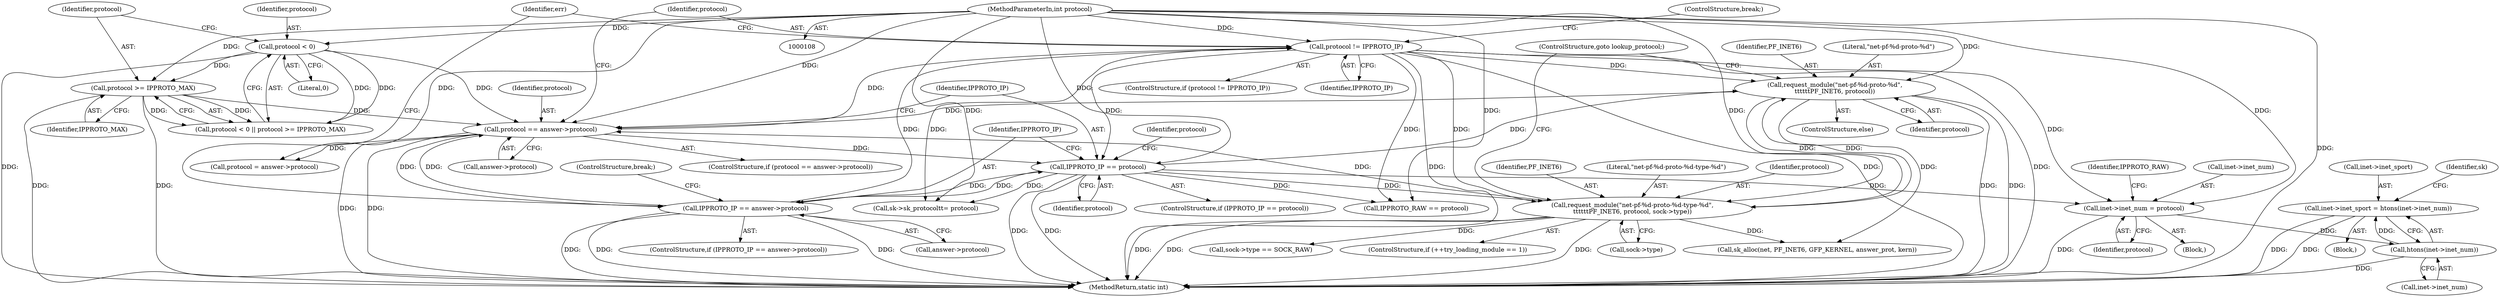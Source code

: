 digraph "0_linux_79462ad02e861803b3840cc782248c7359451cd9_2@pointer" {
"1000447" [label="(Call,inet->inet_sport = htons(inet->inet_num))"];
"1000451" [label="(Call,htons(inet->inet_num))"];
"1000306" [label="(Call,inet->inet_num = protocol)"];
"1000154" [label="(Call,protocol != IPPROTO_IP)"];
"1000147" [label="(Call,protocol == answer->protocol)"];
"1000204" [label="(Call,request_module(\"net-pf-%d-proto-%d\",\n\t\t\t\t\t\tPF_INET6, protocol))"];
"1000196" [label="(Call,request_module(\"net-pf-%d-proto-%d-type-%d\",\n\t\t\t\t\t\tPF_INET6, protocol, sock->type))"];
"1000161" [label="(Call,IPPROTO_IP == protocol)"];
"1000172" [label="(Call,IPPROTO_IP == answer->protocol)"];
"1000111" [label="(MethodParameterIn,int protocol)"];
"1000127" [label="(Call,protocol < 0)"];
"1000130" [label="(Call,protocol >= IPPROTO_MAX)"];
"1000157" [label="(ControlStructure,break;)"];
"1000154" [label="(Call,protocol != IPPROTO_IP)"];
"1000162" [label="(Identifier,IPPROTO_IP)"];
"1000452" [label="(Call,inet->inet_num)"];
"1000200" [label="(Call,sock->type)"];
"1000153" [label="(ControlStructure,if (protocol != IPPROTO_IP))"];
"1000330" [label="(Call,sk->sk_protocol\t\t= protocol)"];
"1000156" [label="(Identifier,IPPROTO_IP)"];
"1000163" [label="(Identifier,protocol)"];
"1000155" [label="(Identifier,protocol)"];
"1000173" [label="(Identifier,IPPROTO_IP)"];
"1000261" [label="(Call,sk_alloc(net, PF_INET6, GFP_KERNEL, answer_prot, kern))"];
"1000203" [label="(ControlStructure,else)"];
"1000161" [label="(Call,IPPROTO_IP == protocol)"];
"1000312" [label="(Call,IPPROTO_RAW == protocol)"];
"1000129" [label="(Literal,0)"];
"1000456" [label="(Identifier,sk)"];
"1000447" [label="(Call,inet->inet_sport = htons(inet->inet_num))"];
"1000177" [label="(ControlStructure,break;)"];
"1000206" [label="(Identifier,PF_INET6)"];
"1000147" [label="(Call,protocol == answer->protocol)"];
"1000111" [label="(MethodParameterIn,int protocol)"];
"1000160" [label="(ControlStructure,if (IPPROTO_IP == protocol))"];
"1000174" [label="(Call,answer->protocol)"];
"1000310" [label="(Identifier,protocol)"];
"1000165" [label="(Call,protocol = answer->protocol)"];
"1000131" [label="(Identifier,protocol)"];
"1000198" [label="(Identifier,PF_INET6)"];
"1000197" [label="(Literal,\"net-pf-%d-proto-%d-type-%d\")"];
"1000313" [label="(Identifier,IPPROTO_RAW)"];
"1000149" [label="(Call,answer->protocol)"];
"1000305" [label="(Block,)"];
"1000448" [label="(Call,inet->inet_sport)"];
"1000128" [label="(Identifier,protocol)"];
"1000207" [label="(Identifier,protocol)"];
"1000126" [label="(Call,protocol < 0 || protocol >= IPPROTO_MAX)"];
"1000196" [label="(Call,request_module(\"net-pf-%d-proto-%d-type-%d\",\n\t\t\t\t\t\tPF_INET6, protocol, sock->type))"];
"1000199" [label="(Identifier,protocol)"];
"1000132" [label="(Identifier,IPPROTO_MAX)"];
"1000306" [label="(Call,inet->inet_num = protocol)"];
"1000204" [label="(Call,request_module(\"net-pf-%d-proto-%d\",\n\t\t\t\t\t\tPF_INET6, protocol))"];
"1000127" [label="(Call,protocol < 0)"];
"1000307" [label="(Call,inet->inet_num)"];
"1000217" [label="(Call,sock->type == SOCK_RAW)"];
"1000148" [label="(Identifier,protocol)"];
"1000191" [label="(ControlStructure,if (++try_loading_module == 1))"];
"1000146" [label="(ControlStructure,if (protocol == answer->protocol))"];
"1000171" [label="(ControlStructure,if (IPPROTO_IP == answer->protocol))"];
"1000130" [label="(Call,protocol >= IPPROTO_MAX)"];
"1000166" [label="(Identifier,protocol)"];
"1000451" [label="(Call,htons(inet->inet_num))"];
"1000208" [label="(ControlStructure,goto lookup_protocol;)"];
"1000179" [label="(Identifier,err)"];
"1000205" [label="(Literal,\"net-pf-%d-proto-%d\")"];
"1000172" [label="(Call,IPPROTO_IP == answer->protocol)"];
"1000446" [label="(Block,)"];
"1000480" [label="(MethodReturn,static int)"];
"1000447" -> "1000446"  [label="AST: "];
"1000447" -> "1000451"  [label="CFG: "];
"1000448" -> "1000447"  [label="AST: "];
"1000451" -> "1000447"  [label="AST: "];
"1000456" -> "1000447"  [label="CFG: "];
"1000447" -> "1000480"  [label="DDG: "];
"1000447" -> "1000480"  [label="DDG: "];
"1000451" -> "1000447"  [label="DDG: "];
"1000451" -> "1000452"  [label="CFG: "];
"1000452" -> "1000451"  [label="AST: "];
"1000451" -> "1000480"  [label="DDG: "];
"1000306" -> "1000451"  [label="DDG: "];
"1000306" -> "1000305"  [label="AST: "];
"1000306" -> "1000310"  [label="CFG: "];
"1000307" -> "1000306"  [label="AST: "];
"1000310" -> "1000306"  [label="AST: "];
"1000313" -> "1000306"  [label="CFG: "];
"1000306" -> "1000480"  [label="DDG: "];
"1000154" -> "1000306"  [label="DDG: "];
"1000161" -> "1000306"  [label="DDG: "];
"1000111" -> "1000306"  [label="DDG: "];
"1000154" -> "1000153"  [label="AST: "];
"1000154" -> "1000156"  [label="CFG: "];
"1000155" -> "1000154"  [label="AST: "];
"1000156" -> "1000154"  [label="AST: "];
"1000157" -> "1000154"  [label="CFG: "];
"1000179" -> "1000154"  [label="CFG: "];
"1000154" -> "1000480"  [label="DDG: "];
"1000154" -> "1000480"  [label="DDG: "];
"1000154" -> "1000480"  [label="DDG: "];
"1000147" -> "1000154"  [label="DDG: "];
"1000111" -> "1000154"  [label="DDG: "];
"1000172" -> "1000154"  [label="DDG: "];
"1000154" -> "1000161"  [label="DDG: "];
"1000154" -> "1000196"  [label="DDG: "];
"1000154" -> "1000204"  [label="DDG: "];
"1000154" -> "1000312"  [label="DDG: "];
"1000154" -> "1000330"  [label="DDG: "];
"1000147" -> "1000146"  [label="AST: "];
"1000147" -> "1000149"  [label="CFG: "];
"1000148" -> "1000147"  [label="AST: "];
"1000149" -> "1000147"  [label="AST: "];
"1000155" -> "1000147"  [label="CFG: "];
"1000162" -> "1000147"  [label="CFG: "];
"1000147" -> "1000480"  [label="DDG: "];
"1000147" -> "1000480"  [label="DDG: "];
"1000204" -> "1000147"  [label="DDG: "];
"1000196" -> "1000147"  [label="DDG: "];
"1000127" -> "1000147"  [label="DDG: "];
"1000130" -> "1000147"  [label="DDG: "];
"1000111" -> "1000147"  [label="DDG: "];
"1000172" -> "1000147"  [label="DDG: "];
"1000147" -> "1000161"  [label="DDG: "];
"1000147" -> "1000165"  [label="DDG: "];
"1000147" -> "1000172"  [label="DDG: "];
"1000204" -> "1000203"  [label="AST: "];
"1000204" -> "1000207"  [label="CFG: "];
"1000205" -> "1000204"  [label="AST: "];
"1000206" -> "1000204"  [label="AST: "];
"1000207" -> "1000204"  [label="AST: "];
"1000208" -> "1000204"  [label="CFG: "];
"1000204" -> "1000480"  [label="DDG: "];
"1000204" -> "1000480"  [label="DDG: "];
"1000204" -> "1000196"  [label="DDG: "];
"1000196" -> "1000204"  [label="DDG: "];
"1000161" -> "1000204"  [label="DDG: "];
"1000111" -> "1000204"  [label="DDG: "];
"1000204" -> "1000261"  [label="DDG: "];
"1000196" -> "1000191"  [label="AST: "];
"1000196" -> "1000200"  [label="CFG: "];
"1000197" -> "1000196"  [label="AST: "];
"1000198" -> "1000196"  [label="AST: "];
"1000199" -> "1000196"  [label="AST: "];
"1000200" -> "1000196"  [label="AST: "];
"1000208" -> "1000196"  [label="CFG: "];
"1000196" -> "1000480"  [label="DDG: "];
"1000196" -> "1000480"  [label="DDG: "];
"1000196" -> "1000480"  [label="DDG: "];
"1000161" -> "1000196"  [label="DDG: "];
"1000111" -> "1000196"  [label="DDG: "];
"1000196" -> "1000217"  [label="DDG: "];
"1000196" -> "1000261"  [label="DDG: "];
"1000161" -> "1000160"  [label="AST: "];
"1000161" -> "1000163"  [label="CFG: "];
"1000162" -> "1000161"  [label="AST: "];
"1000163" -> "1000161"  [label="AST: "];
"1000166" -> "1000161"  [label="CFG: "];
"1000173" -> "1000161"  [label="CFG: "];
"1000161" -> "1000480"  [label="DDG: "];
"1000161" -> "1000480"  [label="DDG: "];
"1000172" -> "1000161"  [label="DDG: "];
"1000111" -> "1000161"  [label="DDG: "];
"1000161" -> "1000172"  [label="DDG: "];
"1000161" -> "1000312"  [label="DDG: "];
"1000161" -> "1000330"  [label="DDG: "];
"1000172" -> "1000171"  [label="AST: "];
"1000172" -> "1000174"  [label="CFG: "];
"1000173" -> "1000172"  [label="AST: "];
"1000174" -> "1000172"  [label="AST: "];
"1000177" -> "1000172"  [label="CFG: "];
"1000179" -> "1000172"  [label="CFG: "];
"1000172" -> "1000480"  [label="DDG: "];
"1000172" -> "1000480"  [label="DDG: "];
"1000172" -> "1000480"  [label="DDG: "];
"1000111" -> "1000108"  [label="AST: "];
"1000111" -> "1000480"  [label="DDG: "];
"1000111" -> "1000127"  [label="DDG: "];
"1000111" -> "1000130"  [label="DDG: "];
"1000111" -> "1000165"  [label="DDG: "];
"1000111" -> "1000312"  [label="DDG: "];
"1000111" -> "1000330"  [label="DDG: "];
"1000127" -> "1000126"  [label="AST: "];
"1000127" -> "1000129"  [label="CFG: "];
"1000128" -> "1000127"  [label="AST: "];
"1000129" -> "1000127"  [label="AST: "];
"1000131" -> "1000127"  [label="CFG: "];
"1000126" -> "1000127"  [label="CFG: "];
"1000127" -> "1000480"  [label="DDG: "];
"1000127" -> "1000126"  [label="DDG: "];
"1000127" -> "1000126"  [label="DDG: "];
"1000127" -> "1000130"  [label="DDG: "];
"1000130" -> "1000126"  [label="AST: "];
"1000130" -> "1000132"  [label="CFG: "];
"1000131" -> "1000130"  [label="AST: "];
"1000132" -> "1000130"  [label="AST: "];
"1000126" -> "1000130"  [label="CFG: "];
"1000130" -> "1000480"  [label="DDG: "];
"1000130" -> "1000480"  [label="DDG: "];
"1000130" -> "1000126"  [label="DDG: "];
"1000130" -> "1000126"  [label="DDG: "];
}
